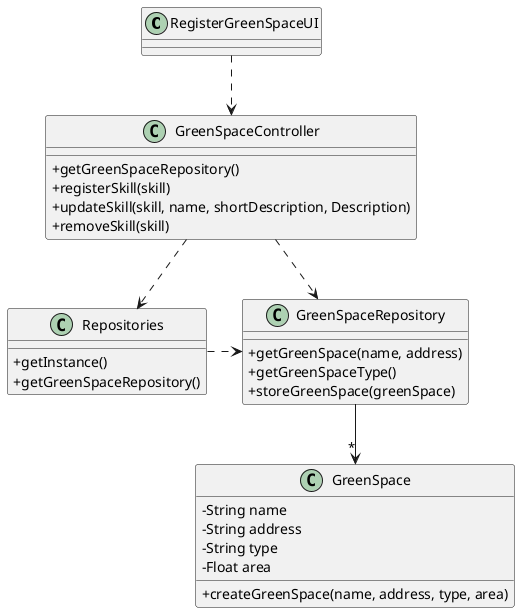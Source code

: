 @startuml
'skinparam monochrome true
skinparam packageStyle rectangle
skinparam shadowing false
skinparam linetype polyline
'skinparam linetype orto

skinparam classAttributeIconSize 0

'left to right direction

class RegisterGreenSpaceUI {
}

class GreenSpaceController {
    + getGreenSpaceRepository()
    + registerSkill(skill)
    + updateSkill(skill, name, shortDescription, Description)
    + removeSkill(skill)
}



class GreenSpaceRepository {
    + getGreenSpace(name, address)
    + getGreenSpaceType()
    + storeGreenSpace(greenSpace)
}
class GreenSpace {
    - String name
    - String address
    - String type
    - Float area

    + createGreenSpace(name, address, type, area)
}
class Repositories {
    + getInstance()
    + getGreenSpaceRepository()
}
RegisterGreenSpaceUI ..> GreenSpaceController
GreenSpaceController ..> GreenSpaceRepository
GreenSpaceController .> Repositories
Repositories .> GreenSpaceRepository
GreenSpaceRepository --> "*"GreenSpace

@enduml